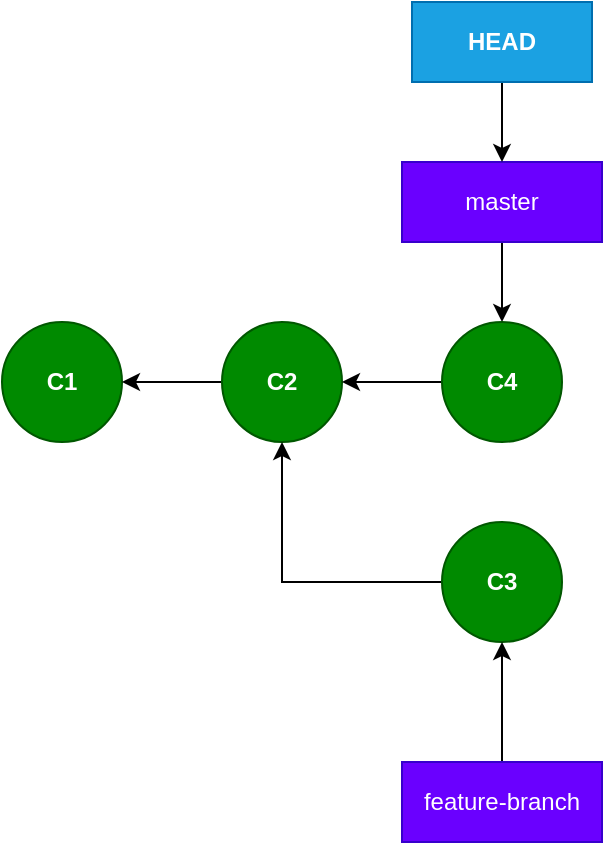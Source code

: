 <mxfile>
    <diagram id="OvUeN1fUbP1yOYvhclIw" name="Page-1">
        <mxGraphModel dx="484" dy="437" grid="1" gridSize="10" guides="1" tooltips="1" connect="1" arrows="1" fold="1" page="1" pageScale="1" pageWidth="850" pageHeight="1100" math="0" shadow="0">
            <root>
                <mxCell id="0"/>
                <mxCell id="1" parent="0"/>
                <mxCell id="40" value="C1" style="ellipse;whiteSpace=wrap;html=1;aspect=fixed;fillColor=#008a00;strokeColor=#005700;fontColor=#ffffff;fontStyle=1" parent="1" vertex="1">
                    <mxGeometry x="260" y="240" width="60" height="60" as="geometry"/>
                </mxCell>
                <mxCell id="51" style="edgeStyle=orthogonalEdgeStyle;rounded=0;orthogonalLoop=1;jettySize=auto;html=1;" parent="1" source="50" edge="1">
                    <mxGeometry relative="1" as="geometry">
                        <mxPoint x="510" y="240" as="targetPoint"/>
                    </mxGeometry>
                </mxCell>
                <mxCell id="50" value="master" style="rounded=0;whiteSpace=wrap;html=1;fillColor=#6a00ff;strokeColor=#3700CC;fontColor=#ffffff;" parent="1" vertex="1">
                    <mxGeometry x="460" y="160" width="100" height="40" as="geometry"/>
                </mxCell>
                <mxCell id="61" style="edgeStyle=orthogonalEdgeStyle;rounded=0;orthogonalLoop=1;jettySize=auto;html=1;entryX=0.5;entryY=0;entryDx=0;entryDy=0;" parent="1" source="57" target="50" edge="1">
                    <mxGeometry relative="1" as="geometry"/>
                </mxCell>
                <mxCell id="57" value="&lt;b&gt;HEAD&lt;/b&gt;" style="rounded=0;whiteSpace=wrap;html=1;fillColor=#1ba1e2;strokeColor=#006EAF;fontColor=#ffffff;" parent="1" vertex="1">
                    <mxGeometry x="465" y="80" width="90" height="40" as="geometry"/>
                </mxCell>
                <mxCell id="63" style="edgeStyle=orthogonalEdgeStyle;rounded=0;orthogonalLoop=1;jettySize=auto;html=1;" parent="1" source="62" target="40" edge="1">
                    <mxGeometry relative="1" as="geometry"/>
                </mxCell>
                <mxCell id="62" value="C2" style="ellipse;whiteSpace=wrap;html=1;aspect=fixed;fillColor=#008a00;strokeColor=#005700;fontColor=#ffffff;fontStyle=1" parent="1" vertex="1">
                    <mxGeometry x="370" y="240" width="60" height="60" as="geometry"/>
                </mxCell>
                <mxCell id="65" style="edgeStyle=orthogonalEdgeStyle;rounded=0;orthogonalLoop=1;jettySize=auto;html=1;entryX=0.5;entryY=1;entryDx=0;entryDy=0;" parent="1" source="64" target="62" edge="1">
                    <mxGeometry relative="1" as="geometry"/>
                </mxCell>
                <mxCell id="64" value="C3" style="ellipse;whiteSpace=wrap;html=1;aspect=fixed;fillColor=#008a00;strokeColor=#005700;fontColor=#ffffff;fontStyle=1" parent="1" vertex="1">
                    <mxGeometry x="480" y="340" width="60" height="60" as="geometry"/>
                </mxCell>
                <mxCell id="67" style="edgeStyle=orthogonalEdgeStyle;rounded=0;orthogonalLoop=1;jettySize=auto;html=1;" parent="1" source="66" target="62" edge="1">
                    <mxGeometry relative="1" as="geometry"/>
                </mxCell>
                <mxCell id="66" value="C4" style="ellipse;whiteSpace=wrap;html=1;aspect=fixed;fillColor=#008a00;strokeColor=#005700;fontColor=#ffffff;fontStyle=1" parent="1" vertex="1">
                    <mxGeometry x="480" y="240" width="60" height="60" as="geometry"/>
                </mxCell>
                <mxCell id="69" style="edgeStyle=orthogonalEdgeStyle;rounded=0;orthogonalLoop=1;jettySize=auto;html=1;entryX=0.5;entryY=1;entryDx=0;entryDy=0;" parent="1" source="68" target="64" edge="1">
                    <mxGeometry relative="1" as="geometry"/>
                </mxCell>
                <mxCell id="68" value="feature-branch" style="rounded=0;whiteSpace=wrap;html=1;fillColor=#6a00ff;strokeColor=#3700CC;fontColor=#ffffff;" parent="1" vertex="1">
                    <mxGeometry x="460" y="460" width="100" height="40" as="geometry"/>
                </mxCell>
            </root>
        </mxGraphModel>
    </diagram>
</mxfile>